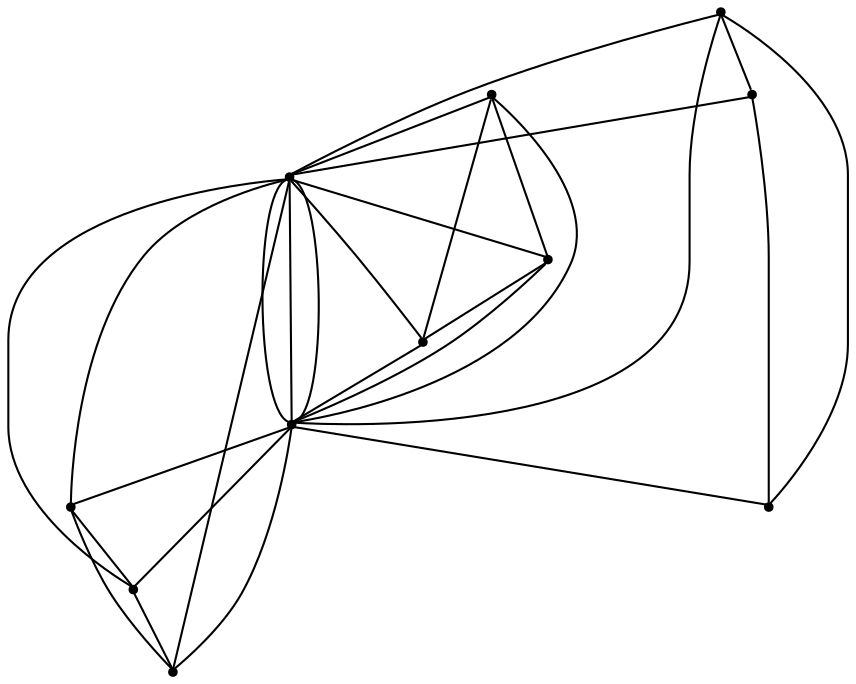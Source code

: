 graph {
  node [shape=point,comment="{\"directed\":false,\"doi\":\"10.1007/978-3-319-50106-2_26\",\"figure\":\"3 (6)\"}"]

  v0 [pos="337.55689770325307,609.3737122305859"]
  v1 [pos="337.556897703253,819.244140414533"]
  v2 [pos="468.72570268240327,688.0738748921628"]
  v3 [pos="468.72570268240327,740.5399081440997"]
  v4 [pos="442.49340580989065,714.3068915181314"]
  v5 [pos="390.02568828384614,701.189365802933"]
  v6 [pos="390.02568828384614,727.4244172333295"]
  v7 [pos="350.6735747182314,714.3068915181314"]
  v8 [pos="258.7005829739945,745.9584969548193"]
  v9 [pos="258.85478488691194,688.0738748921628"]
  v10 [pos="180.15577995448584,714.3068915181314"]

  v0 -- v3 [id="-1",pos="337.55689770325307,609.3737122305859 521.1955345233362,688.0738748921628 521.1955345233362,688.0738748921628 521.1955345233362,688.0738748921628 468.72570268240327,740.5399081440997 468.72570268240327,740.5399081440997 468.72570268240327,740.5399081440997"]
  v10 -- v0 [id="-2",pos="180.15577995448584,714.3068915181314 337.55689770325307,609.3737122305859 337.55689770325307,609.3737122305859 337.55689770325307,609.3737122305859"]
  v10 -- v9 [id="-3",pos="180.15577995448584,714.3068915181314 258.85478488691194,688.0738748921628 258.85478488691194,688.0738748921628 258.85478488691194,688.0738748921628"]
  v10 -- v1 [id="-4",pos="180.15577995448584,714.3068915181314 337.556897703253,819.244140414533 337.556897703253,819.244140414533 337.556897703253,819.244140414533"]
  v8 -- v9 [id="-5",pos="258.7005829739945,745.9584969548193 258.85478488691194,688.0738748921628 258.85478488691194,688.0738748921628 258.85478488691194,688.0738748921628"]
  v9 -- v0 [id="-6",pos="258.85478488691194,688.0738748921628 337.55689770325307,609.3737122305859 337.55689770325307,609.3737122305859 337.55689770325307,609.3737122305859"]
  v9 -- v1 [id="-7",pos="258.85478488691194,688.0738748921628 292.521601100097,707.510136026986 292.521601100097,707.510136026986 292.521601100097,707.510136026986 337.556897703253,819.244140414533 337.556897703253,819.244140414533 337.556897703253,819.244140414533"]
  v1 -- v6 [id="-8",pos="337.556897703253,819.244140414533 390.02568828384614,727.4244172333295 390.02568828384614,727.4244172333295 390.02568828384614,727.4244172333295"]
  v1 -- v0 [id="-9",pos="337.556897703253,819.244140414533 337.55689770325307,609.3737122305859 337.55689770325307,609.3737122305859 337.55689770325307,609.3737122305859"]
  v1 -- v8 [id="-10",pos="337.556897703253,819.244140414533 258.7005829739945,745.9584969548193 258.7005829739945,745.9584969548193 258.7005829739945,745.9584969548193"]
  v1 -- v4 [id="-11",pos="337.556897703253,819.244140414533 442.49340580989065,714.3068915181314 442.49340580989065,714.3068915181314 442.49340580989065,714.3068915181314"]
  v1 -- v0 [id="-12",pos="337.556897703253,819.244140414533 521.1913376877682,740.5398445564614 521.1913376877682,740.5398445564614 521.1913376877682,740.5398445564614 521.1913376877682,688.0738113045245 521.1913376877682,688.0738113045245 521.1913376877682,688.0738113045245 337.55689770325307,609.3737122305859 337.55689770325307,609.3737122305859 337.55689770325307,609.3737122305859"]
  v1 -- v0 [id="-13",pos="337.556897703253,819.244140414533 416.25798515635876,727.4212696452298 416.25798515635876,727.4212696452298 416.25798515635876,727.4212696452298 416.25798515635876,701.1882530192613 416.25798515635876,701.1882530192613 416.25798515635876,701.1882530192613 337.55689770325307,609.3737122305859 337.55689770325307,609.3737122305859 337.55689770325307,609.3737122305859"]
  v1 -- v3 [id="-15",pos="337.556897703253,819.244140414533 468.72570268240327,740.5399081440997 468.72570268240327,740.5399081440997 468.72570268240327,740.5399081440997"]
  v0 -- v2 [id="-19",pos="337.55689770325307,609.3737122305859 468.72570268240327,688.0738748921628 468.72570268240327,688.0738748921628 468.72570268240327,688.0738748921628"]
  v0 -- v8 [id="-21",pos="337.55689770325307,609.3737122305859 258.7005829739945,745.9584969548193 258.7005829739945,745.9584969548193 258.7005829739945,745.9584969548193"]
  v1 -- v2 [id="-22",pos="337.556897703253,819.244140414533 521.1955345233362,740.5399081440997 521.1955345233362,740.5399081440997 521.1955345233362,740.5399081440997 468.72570268240327,688.0738748921628 468.72570268240327,688.0738748921628 468.72570268240327,688.0738748921628"]
  v7 -- v6 [id="-24",pos="350.6735747182314,714.3068915181314 390.02568828384614,727.4244172333295 390.02568828384614,727.4244172333295 390.02568828384614,727.4244172333295"]
  v7 -- v5 [id="-25",pos="350.6735747182314,714.3068915181314 390.02568828384614,701.189365802933 390.02568828384614,701.189365802933 390.02568828384614,701.189365802933"]
  v7 -- v0 [id="-26",pos="350.6735747182314,714.3068915181314 337.55689770325307,609.3737122305859 337.55689770325307,609.3737122305859 337.55689770325307,609.3737122305859"]
  v7 -- v1 [id="-28",pos="350.6735747182314,714.3068915181314 337.556897703253,819.244140414533 337.556897703253,819.244140414533 337.556897703253,819.244140414533"]
  v3 -- v2 [id="-30",pos="468.72570268240327,740.5399081440997 468.72570268240327,688.0738748921628 468.72570268240327,688.0738748921628 468.72570268240327,688.0738748921628"]
  v10 -- v8 [id="-31",pos="180.15577995448584,714.3068915181314 258.7005829739945,745.9584969548193 258.7005829739945,745.9584969548193 258.7005829739945,745.9584969548193"]
  v4 -- v0 [id="-36",pos="442.49340580989065,714.3068915181314 337.55689770325307,609.3737122305859 337.55689770325307,609.3737122305859 337.55689770325307,609.3737122305859"]
  v4 -- v3 [id="-37",pos="442.49340580989065,714.3068915181314 468.72570268240327,740.5399081440997 468.72570268240327,740.5399081440997 468.72570268240327,740.5399081440997"]
  v4 -- v2 [id="-38",pos="442.49340580989065,714.3068915181314 468.72570268240327,688.0738748921628 468.72570268240327,688.0738748921628 468.72570268240327,688.0738748921628"]
  v5 -- v0 [id="-39",pos="390.02568828384614,701.189365802933 337.55689770325307,609.3737122305859 337.55689770325307,609.3737122305859 337.55689770325307,609.3737122305859"]
  v5 -- v6 [id="-40",pos="390.02568828384614,701.189365802933 390.02568828384614,727.4244172333295 390.02568828384614,727.4244172333295 390.02568828384614,727.4244172333295"]
}